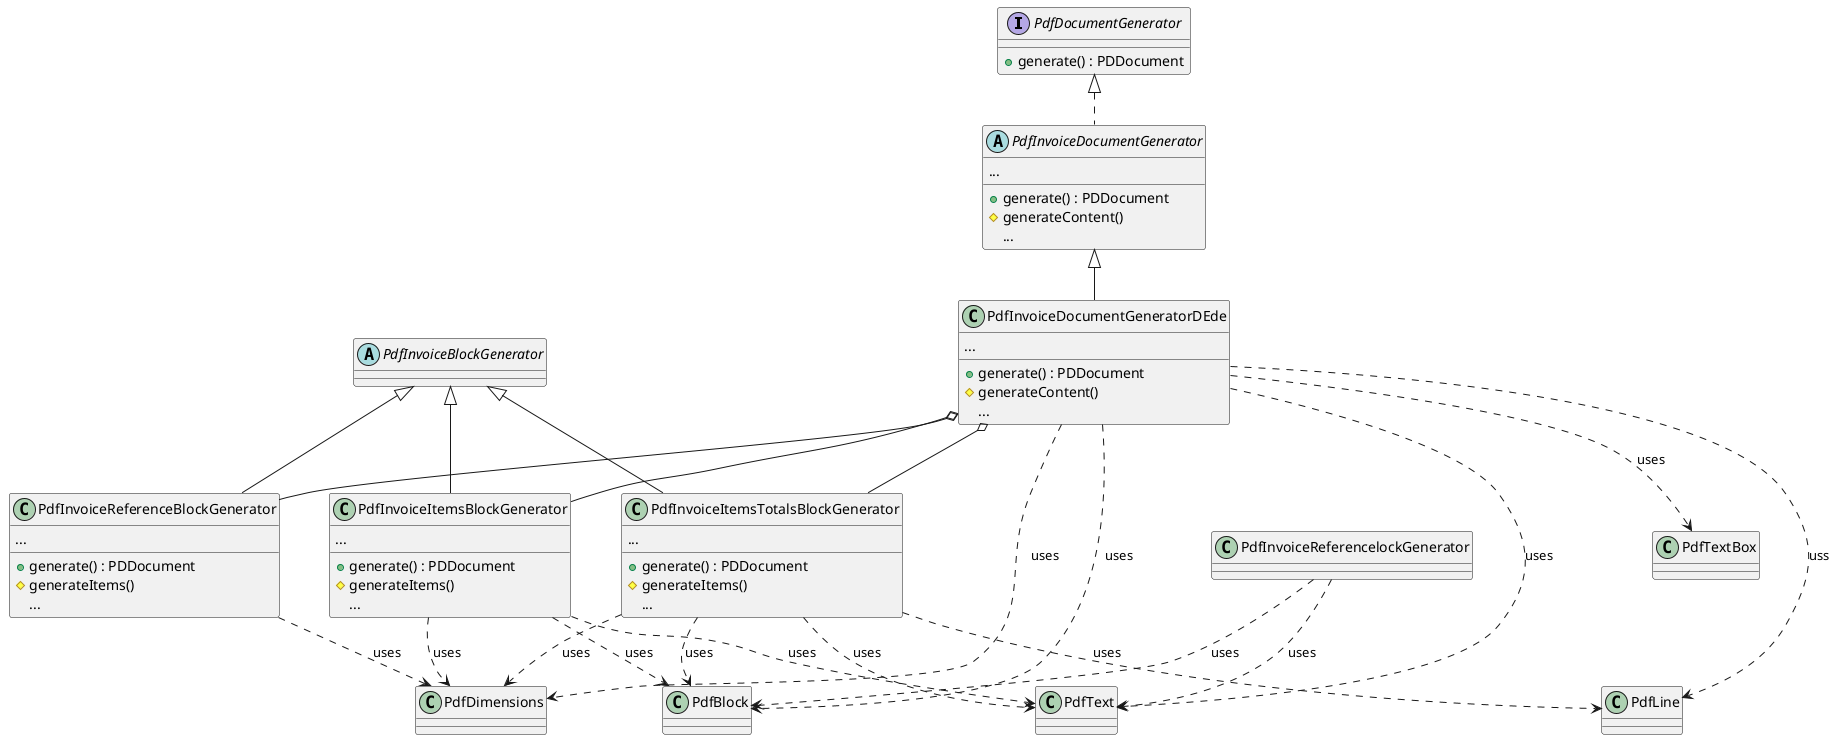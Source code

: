 @startuml
skinparam nodesep 50
skinparam ranksep 50
skinparam class {
  BackgroundColor<<interface>> #ffccff
  BackgroundColor<<abstract>> #ccccff
}

interface PdfDocumentGenerator {
    + generate() : PDDocument
}
abstract class PdfInvoiceDocumentGenerator implements PdfDocumentGenerator {
    ...
    + generate() : PDDocument
    # generateContent()
    {method} ...
}
class PdfInvoiceDocumentGeneratorDEde extends PdfInvoiceDocumentGenerator {
    ...
    + generate() : PDDocument
    # generateContent()
    {method} ...
}
together {
    abstract class PdfInvoiceBlockGenerator {}

    class PdfInvoiceReferenceBlockGenerator extends PdfInvoiceBlockGenerator {
        ...
            + generate() : PDDocument
            # generateItems()
            {method} ...
    }
    class PdfInvoiceItemsBlockGenerator extends PdfInvoiceBlockGenerator {
    ...
        + generate() : PDDocument
        # generateItems()
        {method} ...
    }

    class PdfInvoiceItemsTotalsBlockGenerator extends PdfInvoiceBlockGenerator{
    ...
        + generate() : PDDocument
        # generateItems()
        {method} ...
    }
}
PdfInvoiceDocumentGeneratorDEde .d.> PdfBlock : uses
PdfInvoiceDocumentGeneratorDEde .d.> PdfText : uses
PdfInvoiceDocumentGeneratorDEde .d.> PdfTextBox : uses
PdfInvoiceDocumentGeneratorDEde .d.> PdfLine : uss
PdfInvoiceDocumentGeneratorDEde .d.> PdfDimensions : uses
PdfInvoiceDocumentGeneratorDEde o-- PdfInvoiceReferenceBlockGenerator
PdfInvoiceDocumentGeneratorDEde o-- PdfInvoiceItemsBlockGenerator
PdfInvoiceDocumentGeneratorDEde o-- PdfInvoiceItemsTotalsBlockGenerator
PdfInvoiceReferencelockGenerator .d.> PdfBlock : uses
PdfInvoiceReferencelockGenerator .d.> PdfText : uses
PdfInvoiceReferenceBlockGenerator .d.> PdfDimensions : uses
PdfInvoiceItemsBlockGenerator .d.> PdfBlock : uses
PdfInvoiceItemsBlockGenerator .d.> PdfText : uses
PdfInvoiceItemsBlockGenerator .d.> PdfDimensions : uses
PdfInvoiceItemsTotalsBlockGenerator .d.> PdfBlock : uses
PdfInvoiceItemsTotalsBlockGenerator .d.> PdfText : uses
PdfInvoiceItemsTotalsBlockGenerator .d.> PdfLine : uses
PdfInvoiceItemsTotalsBlockGenerator .d.> PdfDimensions : uses
@enduml